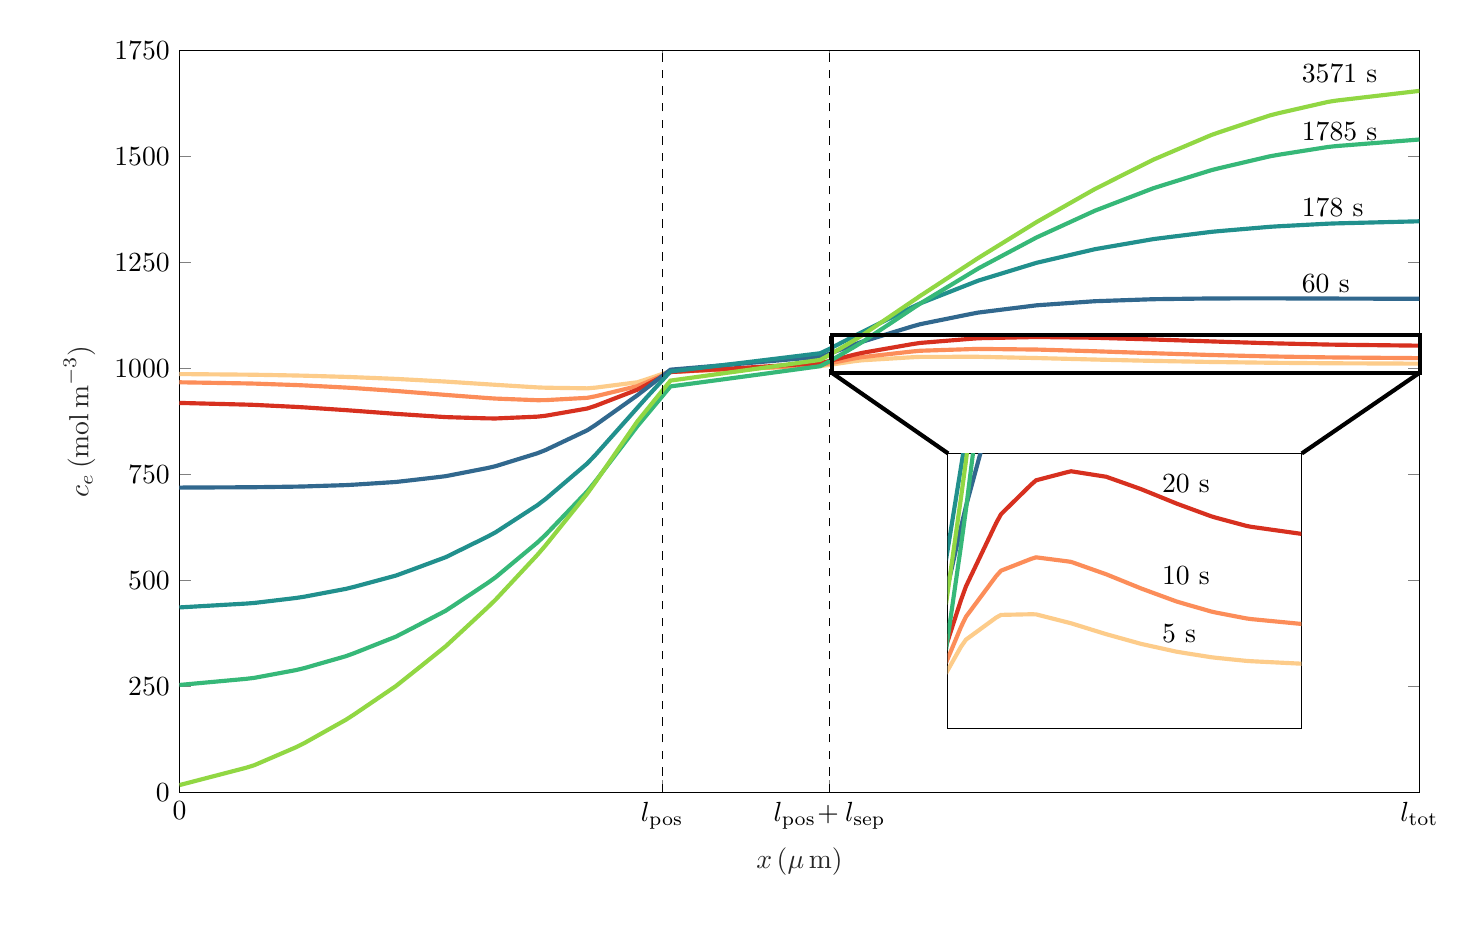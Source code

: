 % This file was created by matlab2tikz.
%
\definecolor{mycolor1}{rgb}{0.992,0.8,0.541}%
\definecolor{mycolor2}{rgb}{0.988,0.553,0.349}%
\definecolor{mycolor3}{rgb}{0.843,0.188,0.122}%
\definecolor{mycolor4}{rgb}{0.191,0.406,0.556}%
\definecolor{mycolor5}{rgb}{0.128,0.565,0.551}%
\definecolor{mycolor6}{rgb}{0.21,0.72,0.472}%
\definecolor{mycolor7}{rgb}{0.567,0.843,0.262}%
%
\begin{tikzpicture}

\begin{axis}[%
width=157.478mm,
height=94.178mm,
at={(0mm,0mm)},
scale only axis,
xmin=0,
xmax=185,
xtick={0,72,97,185},
xticklabels={{0},{$l_\mathrm{pos}$},{$l_\mathrm{pos}\! + l_\mathrm{sep}$},{$l_\mathrm{tot}$}},
xlabel style={font=\color{white!15!black}},
xlabel={$x\, \mathrm{(\mu\, m)}$},
ymin=0,
ymax=1750,
ytick={   0,  250,  500,  750, 1000, 1250, 1500, 1750},
ylabel style={font=\color{white!15!black}},
ylabel={$c_e\, (\mathrm{mol\, m}^{-3})$},
axis background/.style={fill=white},
scaled ticks=false,,
yticklabel style={/pgf/number format/1000 sep=, /pgf/number format/precision=2, /pgf/number format/fixed, }
]
\addplot [color=mycolor1, line width=1.5pt, forget plot]
  table[row sep=crcr]{%
0	986.59\\
9.933	985.218\\
11.175	984.991\\
17.383	983.216\\
18.624	982.756\\
24.832	979.944\\
26.074	979.214\\
32.282	975.208\\
36.007	972.048\\
39.731	968.84\\
47.181	961.208\\
53.389	955.159\\
54.631	954.411\\
60.839	952.91\\
62.081	954.607\\
68.289	967.188\\
69.53	973.447\\
73.255	993.309\\
79.463	996.718\\
95.604	1005.42\\
96.846	1008.05\\
100.57	1016.74\\
101.812	1019.07\\
109.262	1026.24\\
110.503	1027.15\\
117.953	1027.36\\
119.195	1027.32\\
127.886	1024.4\\
137.819	1020.39\\
145.268	1017.66\\
152.718	1015.5\\
153.96	1015.14\\
157.685	1014.35\\
162.651	1013.31\\
165.134	1012.95\\
171.342	1012.12\\
173.826	1011.93\\
185	1011.2\\
};
\addplot [color=mycolor2, line width=1.5pt, forget plot]
  table[row sep=crcr]{%
0	967.19\\
9.933	964.527\\
11.175	964.091\\
17.383	960.716\\
18.624	959.866\\
24.832	954.747\\
26.074	953.493\\
32.282	946.745\\
37.248	940.511\\
39.731	937.392\\
45.94	929.999\\
47.181	928.739\\
53.389	924.92\\
54.631	925.095\\
60.839	930.513\\
62.081	934.21\\
68.289	958.056\\
69.53	966.176\\
73.255	991.498\\
90.638	1004.15\\
95.604	1007.87\\
96.846	1011.44\\
100.57	1023.2\\
101.812	1026.55\\
109.262	1039.78\\
110.503	1041.6\\
117.953	1045.45\\
119.195	1045.96\\
127.886	1044.47\\
136.577	1040.42\\
146.51	1035.16\\
153.96	1031.56\\
157.685	1030.12\\
162.651	1028.24\\
165.134	1027.57\\
171.342	1025.99\\
172.584	1025.77\\
185	1024.19\\
};
\addplot [color=mycolor3, line width=1.5pt, forget plot]
  table[row sep=crcr]{%
0	918.511\\
9.933	914.525\\
11.175	913.89\\
17.383	909.123\\
18.624	907.993\\
24.832	901.464\\
27.315	898.584\\
32.282	892.729\\
38.49	886.248\\
39.731	885.028\\
45.94	882.001\\
47.181	881.842\\
53.389	886.093\\
54.631	888.245\\
60.839	905.316\\
62.081	911.686\\
68.289	949.589\\
70.772	970.359\\
73.255	991.355\\
83.188	1000.5\\
90.638	1007.51\\
95.604	1012.3\\
96.846	1016.88\\
100.57	1031.99\\
101.812	1036.49\\
109.262	1057.08\\
110.503	1060.07\\
117.953	1069.71\\
119.195	1071.13\\
127.886	1074.08\\
136.577	1072.29\\
145.268	1068.22\\
156.443	1062.35\\
162.651	1059.35\\
165.134	1058.43\\
171.342	1056.23\\
172.584	1055.92\\
185	1053.62\\
};
\addplot [color=mycolor4, line width=1.5pt, forget plot]
  table[row sep=crcr]{%
0	718.694\\
9.933	719.441\\
11.175	719.588\\
17.383	720.956\\
18.624	721.409\\
24.832	724.56\\
26.074	725.635\\
32.282	731.943\\
34.765	736.404\\
38.49	743.242\\
39.731	745.684\\
45.94	764.793\\
47.181	769.307\\
53.389	799.68\\
54.631	807.398\\
60.839	853.935\\
62.081	866.532\\
68.289	936.265\\
73.255	996.927\\
81.946	1008.61\\
89.396	1018.78\\
95.604	1027.39\\
96.846	1034.01\\
100.57	1055.8\\
101.812	1062.65\\
109.262	1098.73\\
110.503	1104.25\\
117.953	1128.05\\
119.195	1131.78\\
127.886	1148.85\\
136.577	1158.53\\
142.785	1161.91\\
145.268	1163.26\\
147.752	1163.8\\
153.96	1165.02\\
156.443	1165.1\\
162.651	1165.21\\
166.376	1165.05\\
177.55	1164.54\\
185	1164.23\\
};
\addplot [color=mycolor5, line width=1.5pt, forget plot]
  table[row sep=crcr]{%
0	435.897\\
9.933	444.976\\
11.175	446.475\\
17.383	458.187\\
18.624	461.212\\
24.832	479.712\\
26.074	484.535\\
32.282	511.011\\
34.765	525.296\\
39.731	554.491\\
45.94	602.76\\
47.181	613.361\\
53.389	677.058\\
54.631	691.844\\
60.839	775.672\\
62.081	796.267\\
69.53	928.575\\
73.255	992.719\\
85.671	1016.51\\
95.604	1035.74\\
96.846	1045\\
101.812	1085.54\\
109.262	1144.04\\
110.503	1153.3\\
119.195	1207.2\\
127.886	1249.22\\
136.577	1281.25\\
145.268	1305.04\\
147.752	1310.02\\
153.96	1322.23\\
155.201	1324.05\\
162.651	1334.07\\
163.893	1335.28\\
171.342	1341.5\\
172.584	1342.19\\
185	1347.15\\
};
\addplot [color=mycolor6, line width=1.5pt, forget plot]
  table[row sep=crcr]{%
0	252.924\\
9.933	267.353\\
11.175	269.717\\
17.383	288.023\\
18.624	292.675\\
24.832	320.832\\
26.074	327.977\\
32.282	366.889\\
34.765	387.061\\
39.731	428.161\\
45.94	493.17\\
47.181	507.2\\
53.389	588.945\\
54.631	607.396\\
60.839	709.827\\
62.081	734.077\\
68.289	863.048\\
73.255	957.435\\
83.188	978.518\\
93.121	999.865\\
95.604	1005.24\\
96.846	1015.6\\
100.57	1049.72\\
101.812	1061.66\\
110.503	1152.92\\
119.195	1235.99\\
127.886	1309.08\\
136.577	1372.09\\
145.268	1425\\
147.752	1437.35\\
153.96	1467.83\\
155.201	1472.73\\
162.651	1500.39\\
163.893	1503.91\\
171.342	1522.48\\
172.584	1524.6\\
185	1540.15\\
};
\addplot [color=mycolor7, line width=1.5pt, forget plot]
  table[row sep=crcr]{%
0	16.622\\
9.933	57.496\\
11.175	63.617\\
17.383	105.937\\
18.624	115.69\\
24.832	170.827\\
26.074	183.487\\
32.282	250.224\\
36.007	297.061\\
39.731	344.387\\
45.94	435.421\\
47.181	454.502\\
53.389	559.776\\
54.631	582.532\\
60.839	704.551\\
62.081	731.861\\
68.289	874.37\\
72.013	947.155\\
73.255	971.199\\
84.43	995.492\\
94.362	1017.31\\
95.604	1020.06\\
96.846	1030.61\\
100.57	1065.4\\
101.812	1077.58\\
110.503	1170.92\\
119.195	1260.69\\
127.886	1345.38\\
136.577	1423.26\\
145.268	1492.35\\
148.993	1517.5\\
153.96	1550.81\\
155.201	1557.69\\
162.651	1596.85\\
163.893	1601.91\\
171.342	1628.87\\
172.584	1631.97\\
185	1654.89\\
};
\node[right, align=left]
at (axis cs:166,1200) {60 s};
\node[right, align=left]
at (axis cs:166,1380) {178 s};
\node[right, align=left]
at (axis cs:166,1560) {1785 s};
\node[right, align=left]
at (axis cs:166,1695) {3571 s};
\addplot [color=black, dashed, forget plot]
  table[row sep=crcr]{%
72	0\\
72	1925\\
};
\addplot [color=black, dashed, forget plot]
  table[row sep=crcr]{%
97	0\\
97	1925\\
};
\end{axis}

\begin{axis}[%
width=44.945mm,
height=34.98mm,
at={(97.551mm,8.072mm)},
scale only axis,
xmin=97.25,
xmax=185,
xtick={\empty},
ymin=990,
ymax=1080,
ytick={\empty},
axis background/.style={fill=white},
scaled ticks=false,,
yticklabel style={/pgf/number format/1000 sep=, /pgf/number format/precision=2, /pgf/number format/fixed, }
]
\addplot [color=mycolor1, line width=1.5pt, forget plot]
  table[row sep=crcr]{%
96.846	1008.05\\
100.57	1016.74\\
101.812	1019.07\\
109.262	1026.24\\
110.503	1027.15\\
117.953	1027.36\\
119.195	1027.32\\
127.886	1024.4\\
136.577	1020.85\\
145.268	1017.66\\
148.993	1016.58\\
153.96	1015.14\\
156.443	1014.6\\
162.651	1013.31\\
163.893	1013.12\\
171.342	1012.12\\
172.584	1012.01\\
185	1011.2\\
};
\addplot [color=mycolor2, line width=1.5pt, forget plot]
  table[row sep=crcr]{%
96.846	1011.44\\
100.57	1023.2\\
101.812	1026.55\\
109.262	1039.78\\
110.503	1041.6\\
117.953	1045.45\\
119.195	1045.96\\
126.644	1044.7\\
127.886	1044.47\\
136.577	1040.42\\
145.268	1035.77\\
150.235	1033.36\\
153.96	1031.56\\
156.443	1030.59\\
162.651	1028.24\\
163.893	1027.88\\
171.342	1025.99\\
172.584	1025.77\\
185	1024.19\\
};
\addplot [color=mycolor3, line width=1.5pt, forget plot]
  table[row sep=crcr]{%
96.846	1016.88\\
100.57	1031.99\\
101.812	1036.49\\
109.262	1057.08\\
110.503	1060.07\\
117.953	1069.71\\
119.195	1071.13\\
126.644	1073.7\\
127.886	1074.08\\
136.577	1072.29\\
142.785	1069.39\\
145.268	1068.22\\
148.993	1066.23\\
153.96	1063.56\\
156.443	1062.35\\
162.651	1059.35\\
163.893	1058.87\\
171.342	1056.23\\
172.584	1055.92\\
185	1053.62\\
};
\addplot [color=mycolor4, line width=1.5pt, forget plot]
  table[row sep=crcr]{%
96.846	1034.01\\
100.57	1055.8\\
101.812	1062.65\\
105.537	1080.69\\
};
\addplot [color=mycolor5, line width=1.5pt, forget plot]
  table[row sep=crcr]{%
96.846	1045\\
101.812	1085.54\\
};
\addplot [color=mycolor6, line width=1.5pt, forget plot]
  table[row sep=crcr]{%
96.846	1015.6\\
100.57	1049.72\\
101.812	1061.66\\
104.295	1087.81\\
};
\addplot [color=mycolor7, line width=1.5pt, forget plot]
  table[row sep=crcr]{%
96.846	1030.61\\
100.57	1065.4\\
101.812	1077.58\\
102.874	1089\\
};
\node[right, align=left]
at (axis cs:148,1021) {5 s};
\node[right, align=left]
at (axis cs:148,1040) {10 s};
\node[right, align=left]
at (axis cs:148,1070) {20 s};
\end{axis}

\begin{axis}[%
width=180.393mm,
height=111.491mm,
at={(-19.278mm,-14.404mm)},
scale only axis,
xmin=0,
xmax=1,
ymin=0,
ymax=1,
axis line style={draw=none},
ticks=none,
axis x line*=bottom,
axis y line*=left,
scaled ticks=false,,
yticklabel style={/pgf/number format/1000 sep=, /pgf/number format/precision=2, /pgf/number format/fixed, }
]
\draw[line width=1.5pt, draw=black] (axis cs:0.566,0.607) rectangle (axis cs:0.98,0.65);
\addplot [color=black, line width=1.5pt, forget plot]
  table[row sep=crcr]{%
0.566	0.607\\
0.648	0.515\\
};
\addplot [color=black, line width=1.5pt, forget plot]
  table[row sep=crcr]{%
0.98	0.607\\
0.897	0.515\\
};
\end{axis}
\end{tikzpicture}%
